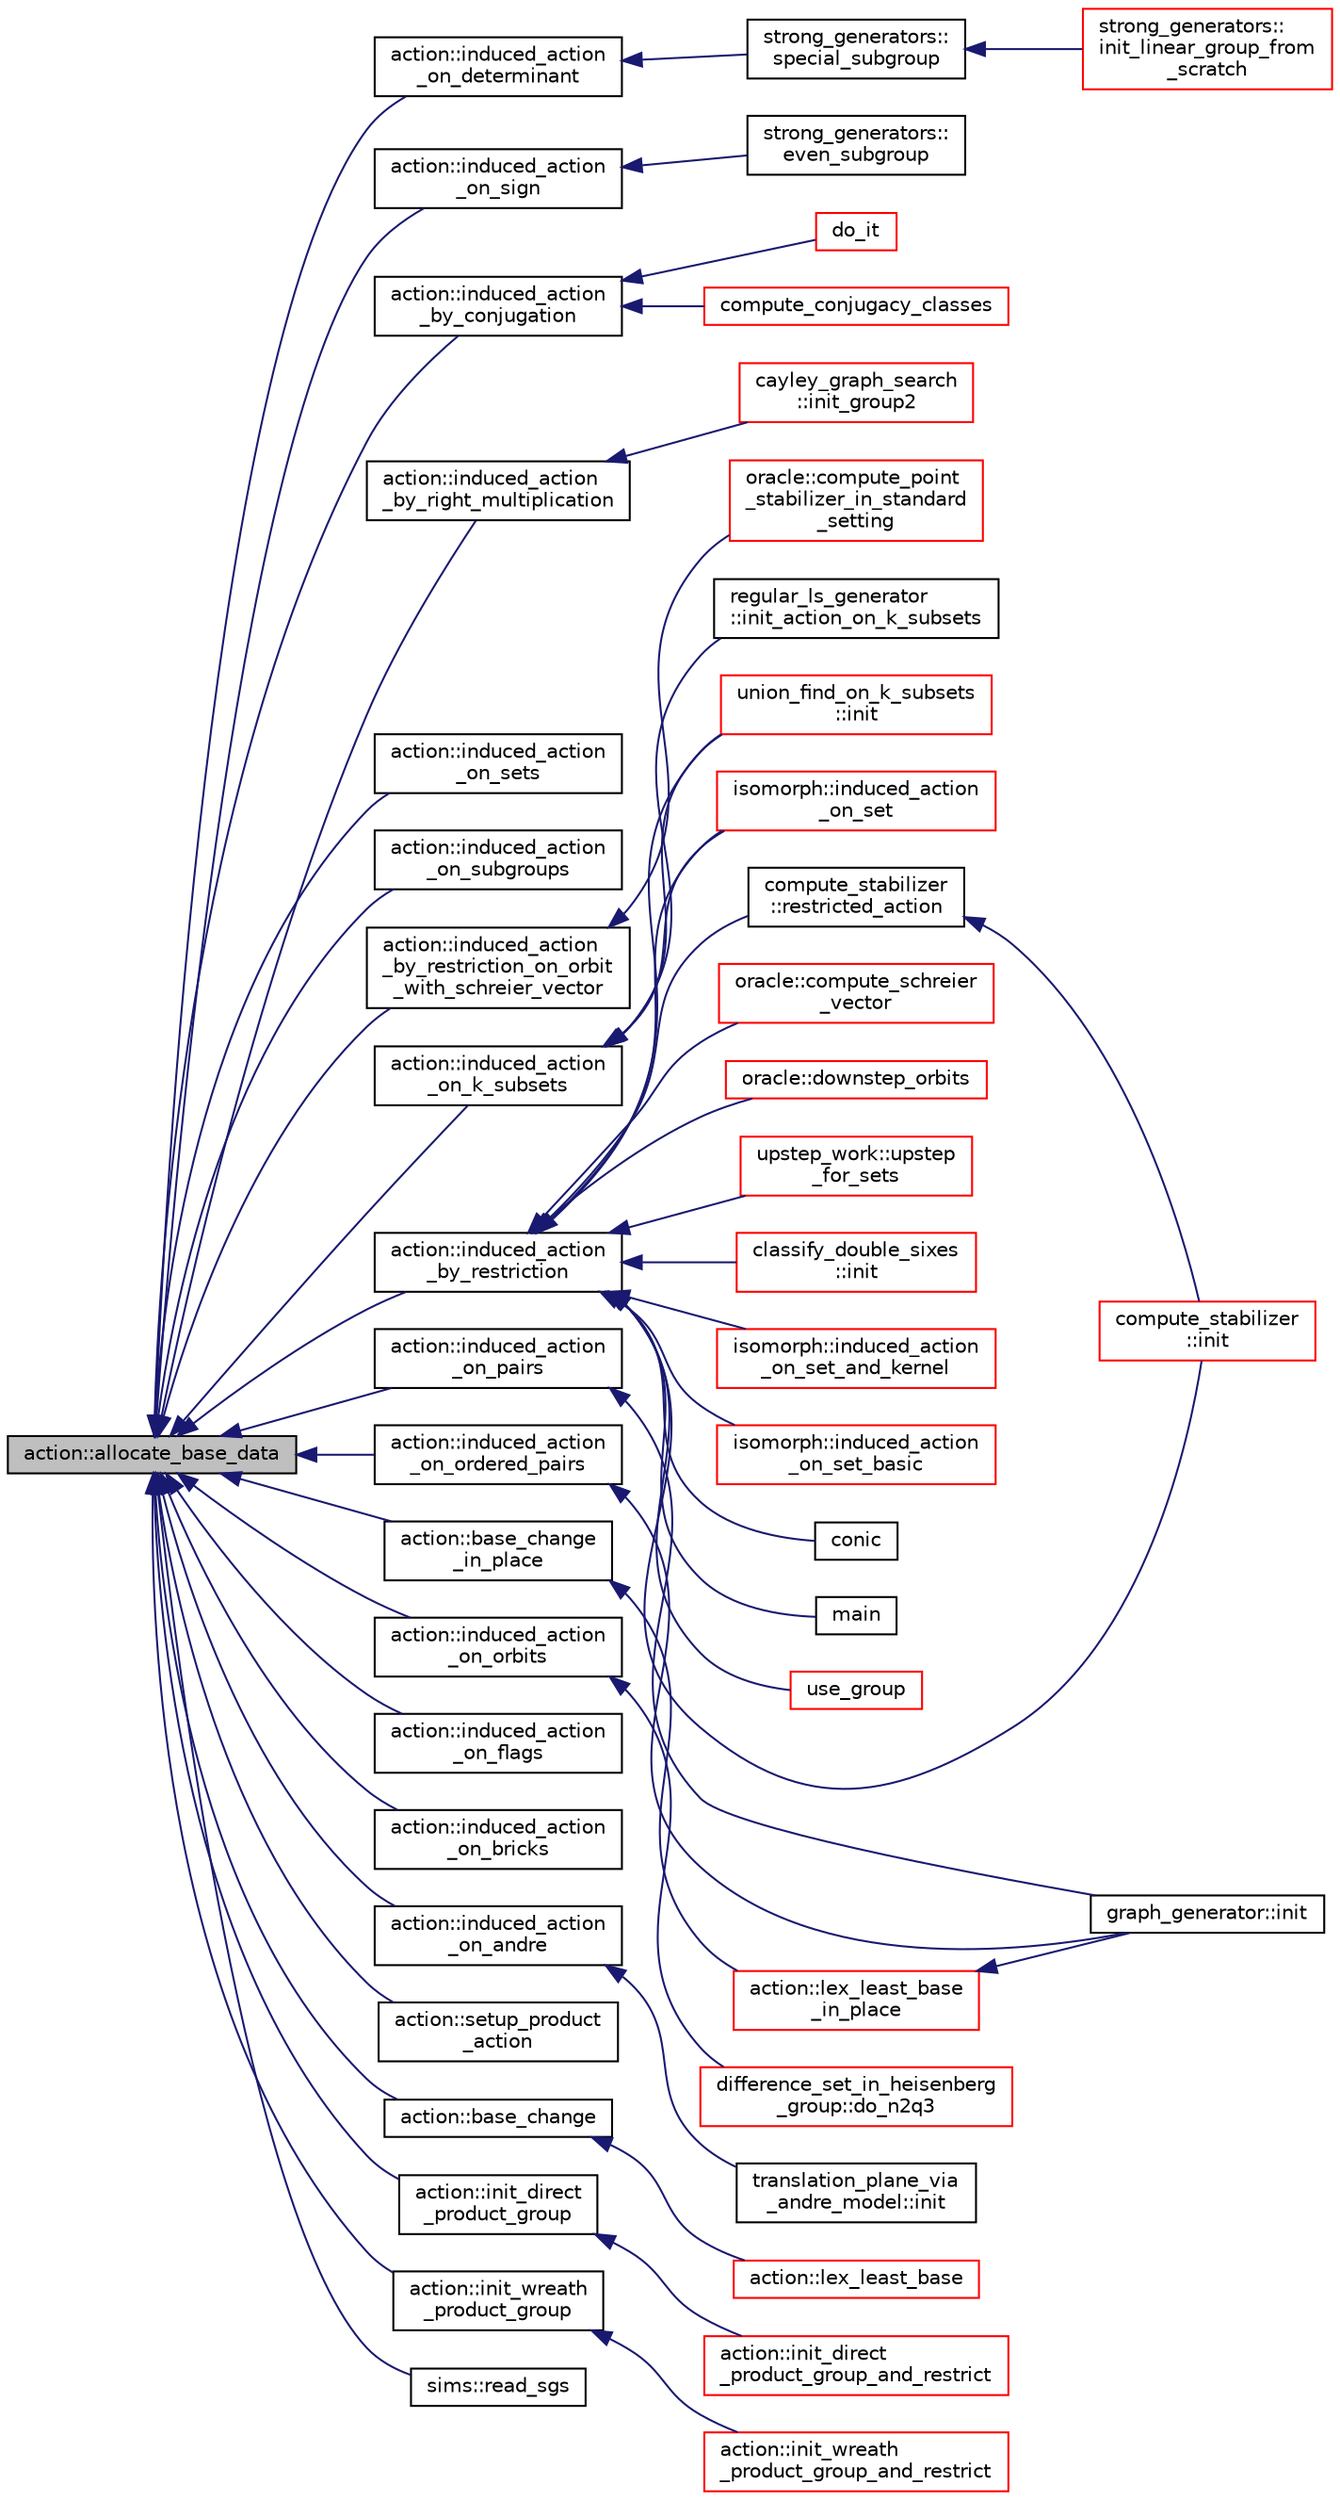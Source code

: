digraph "action::allocate_base_data"
{
  edge [fontname="Helvetica",fontsize="10",labelfontname="Helvetica",labelfontsize="10"];
  node [fontname="Helvetica",fontsize="10",shape=record];
  rankdir="LR";
  Node185 [label="action::allocate_base_data",height=0.2,width=0.4,color="black", fillcolor="grey75", style="filled", fontcolor="black"];
  Node185 -> Node186 [dir="back",color="midnightblue",fontsize="10",style="solid",fontname="Helvetica"];
  Node186 [label="action::induced_action\l_on_determinant",height=0.2,width=0.4,color="black", fillcolor="white", style="filled",URL="$d2/d86/classaction.html#aa6b9d3c2ded2cae185ee31f2200ad0b5"];
  Node186 -> Node187 [dir="back",color="midnightblue",fontsize="10",style="solid",fontname="Helvetica"];
  Node187 [label="strong_generators::\lspecial_subgroup",height=0.2,width=0.4,color="black", fillcolor="white", style="filled",URL="$dc/d09/classstrong__generators.html#a78e9e4d012bb440194e2874c40ca9e29"];
  Node187 -> Node188 [dir="back",color="midnightblue",fontsize="10",style="solid",fontname="Helvetica"];
  Node188 [label="strong_generators::\linit_linear_group_from\l_scratch",height=0.2,width=0.4,color="red", fillcolor="white", style="filled",URL="$dc/d09/classstrong__generators.html#ad47ecfb9c141b65ed6aca34231d5a0d2"];
  Node185 -> Node195 [dir="back",color="midnightblue",fontsize="10",style="solid",fontname="Helvetica"];
  Node195 [label="action::induced_action\l_on_sign",height=0.2,width=0.4,color="black", fillcolor="white", style="filled",URL="$d2/d86/classaction.html#ab17b07971b94eae7c5efa21b33f643f1"];
  Node195 -> Node196 [dir="back",color="midnightblue",fontsize="10",style="solid",fontname="Helvetica"];
  Node196 [label="strong_generators::\leven_subgroup",height=0.2,width=0.4,color="black", fillcolor="white", style="filled",URL="$dc/d09/classstrong__generators.html#a8c1a171968f012ec245b0487a6af66e0"];
  Node185 -> Node197 [dir="back",color="midnightblue",fontsize="10",style="solid",fontname="Helvetica"];
  Node197 [label="action::induced_action\l_by_conjugation",height=0.2,width=0.4,color="black", fillcolor="white", style="filled",URL="$d2/d86/classaction.html#a45fb7703c6acac791acdcde339d21cc2"];
  Node197 -> Node198 [dir="back",color="midnightblue",fontsize="10",style="solid",fontname="Helvetica"];
  Node198 [label="do_it",height=0.2,width=0.4,color="red", fillcolor="white", style="filled",URL="$da/da3/burnside_8_c.html#a6a1ed4d46bdb13e56112f47f0565c25b"];
  Node197 -> Node200 [dir="back",color="midnightblue",fontsize="10",style="solid",fontname="Helvetica"];
  Node200 [label="compute_conjugacy_classes",height=0.2,width=0.4,color="red", fillcolor="white", style="filled",URL="$dc/dd4/group__actions_8h.html#a3a3f311d8e19e481707b3e54dbb35066"];
  Node185 -> Node205 [dir="back",color="midnightblue",fontsize="10",style="solid",fontname="Helvetica"];
  Node205 [label="action::induced_action\l_by_right_multiplication",height=0.2,width=0.4,color="black", fillcolor="white", style="filled",URL="$d2/d86/classaction.html#aafa2818d9d98046507e2754938be0c04"];
  Node205 -> Node206 [dir="back",color="midnightblue",fontsize="10",style="solid",fontname="Helvetica"];
  Node206 [label="cayley_graph_search\l::init_group2",height=0.2,width=0.4,color="red", fillcolor="white", style="filled",URL="$de/dae/classcayley__graph__search.html#ac765646a4795740d7ac0a9407bf35f32"];
  Node185 -> Node210 [dir="back",color="midnightblue",fontsize="10",style="solid",fontname="Helvetica"];
  Node210 [label="action::induced_action\l_on_sets",height=0.2,width=0.4,color="black", fillcolor="white", style="filled",URL="$d2/d86/classaction.html#a09639acee6b88644c103b17050cc32f1"];
  Node185 -> Node211 [dir="back",color="midnightblue",fontsize="10",style="solid",fontname="Helvetica"];
  Node211 [label="action::induced_action\l_on_subgroups",height=0.2,width=0.4,color="black", fillcolor="white", style="filled",URL="$d2/d86/classaction.html#ad0de7ea45a2a73c1b8e0f52ee3ce4610"];
  Node185 -> Node212 [dir="back",color="midnightblue",fontsize="10",style="solid",fontname="Helvetica"];
  Node212 [label="action::induced_action\l_by_restriction_on_orbit\l_with_schreier_vector",height=0.2,width=0.4,color="black", fillcolor="white", style="filled",URL="$d2/d86/classaction.html#ad3ddab72625d9bebe7ac8eaef488cf4c"];
  Node212 -> Node213 [dir="back",color="midnightblue",fontsize="10",style="solid",fontname="Helvetica"];
  Node213 [label="oracle::compute_point\l_stabilizer_in_standard\l_setting",height=0.2,width=0.4,color="red", fillcolor="white", style="filled",URL="$d7/da7/classoracle.html#afa7b2b71cd2ccbb807a740d6e1085982"];
  Node185 -> Node284 [dir="back",color="midnightblue",fontsize="10",style="solid",fontname="Helvetica"];
  Node284 [label="action::induced_action\l_by_restriction",height=0.2,width=0.4,color="black", fillcolor="white", style="filled",URL="$d2/d86/classaction.html#a37c21f74a97c921d882a308370c06357"];
  Node284 -> Node223 [dir="back",color="midnightblue",fontsize="10",style="solid",fontname="Helvetica"];
  Node223 [label="conic",height=0.2,width=0.4,color="black", fillcolor="white", style="filled",URL="$d4/de8/conic_8_c.html#a96def9474b981a9d5831a9b48d85d652"];
  Node284 -> Node285 [dir="back",color="midnightblue",fontsize="10",style="solid",fontname="Helvetica"];
  Node285 [label="main",height=0.2,width=0.4,color="black", fillcolor="white", style="filled",URL="$d5/d0d/apps_2projective__space_2polar_8_c.html#a217dbf8b442f20279ea00b898af96f52"];
  Node284 -> Node248 [dir="back",color="midnightblue",fontsize="10",style="solid",fontname="Helvetica"];
  Node248 [label="use_group",height=0.2,width=0.4,color="red", fillcolor="white", style="filled",URL="$d9/d9f/all__cliques_8_c.html#aba62531e97173264c39afe2c7857af31"];
  Node284 -> Node286 [dir="back",color="midnightblue",fontsize="10",style="solid",fontname="Helvetica"];
  Node286 [label="union_find_on_k_subsets\l::init",height=0.2,width=0.4,color="red", fillcolor="white", style="filled",URL="$d3/d1b/classunion__find__on__k__subsets.html#aad0de310a8e8df1ff78ee2eaf3ec1e54"];
  Node284 -> Node288 [dir="back",color="midnightblue",fontsize="10",style="solid",fontname="Helvetica"];
  Node288 [label="compute_stabilizer\l::init",height=0.2,width=0.4,color="red", fillcolor="white", style="filled",URL="$d8/d30/classcompute__stabilizer.html#a36a1729430f317a65559220a8206a7d7"];
  Node284 -> Node293 [dir="back",color="midnightblue",fontsize="10",style="solid",fontname="Helvetica"];
  Node293 [label="compute_stabilizer\l::restricted_action",height=0.2,width=0.4,color="black", fillcolor="white", style="filled",URL="$d8/d30/classcompute__stabilizer.html#a895df470da0ac14f812c3c4b6f2280b9"];
  Node293 -> Node288 [dir="back",color="midnightblue",fontsize="10",style="solid",fontname="Helvetica"];
  Node284 -> Node294 [dir="back",color="midnightblue",fontsize="10",style="solid",fontname="Helvetica"];
  Node294 [label="oracle::compute_schreier\l_vector",height=0.2,width=0.4,color="red", fillcolor="white", style="filled",URL="$d7/da7/classoracle.html#a1ba7d398b51ed70f89b5ea54adb7b089"];
  Node284 -> Node304 [dir="back",color="midnightblue",fontsize="10",style="solid",fontname="Helvetica"];
  Node304 [label="oracle::downstep_orbits",height=0.2,width=0.4,color="red", fillcolor="white", style="filled",URL="$d7/da7/classoracle.html#a65ea623f3a7b2e3dba4e29638207bc53"];
  Node284 -> Node307 [dir="back",color="midnightblue",fontsize="10",style="solid",fontname="Helvetica"];
  Node307 [label="upstep_work::upstep\l_for_sets",height=0.2,width=0.4,color="red", fillcolor="white", style="filled",URL="$d2/dd6/classupstep__work.html#acbfe3d5e23c38c3dc8f5908e0bc5bf1b"];
  Node284 -> Node308 [dir="back",color="midnightblue",fontsize="10",style="solid",fontname="Helvetica"];
  Node308 [label="classify_double_sixes\l::init",height=0.2,width=0.4,color="red", fillcolor="white", style="filled",URL="$dd/d23/classclassify__double__sixes.html#a8c5c41d5124b35379d626480ff225f7b"];
  Node284 -> Node310 [dir="back",color="midnightblue",fontsize="10",style="solid",fontname="Helvetica"];
  Node310 [label="isomorph::induced_action\l_on_set_and_kernel",height=0.2,width=0.4,color="red", fillcolor="white", style="filled",URL="$d3/d5f/classisomorph.html#a77563cca300ed45768afe24ce54d453a"];
  Node284 -> Node312 [dir="back",color="midnightblue",fontsize="10",style="solid",fontname="Helvetica"];
  Node312 [label="isomorph::induced_action\l_on_set_basic",height=0.2,width=0.4,color="red", fillcolor="white", style="filled",URL="$d3/d5f/classisomorph.html#a4cf1c7b7d6691e4b864d1b900a5383b8"];
  Node284 -> Node315 [dir="back",color="midnightblue",fontsize="10",style="solid",fontname="Helvetica"];
  Node315 [label="isomorph::induced_action\l_on_set",height=0.2,width=0.4,color="red", fillcolor="white", style="filled",URL="$d3/d5f/classisomorph.html#a66a62f79a0f877b889ec5bd0c79392f1"];
  Node185 -> Node325 [dir="back",color="midnightblue",fontsize="10",style="solid",fontname="Helvetica"];
  Node325 [label="action::induced_action\l_on_pairs",height=0.2,width=0.4,color="black", fillcolor="white", style="filled",URL="$d2/d86/classaction.html#a4b01c7b3cc749218e9dbd84b9fed90b3"];
  Node325 -> Node326 [dir="back",color="midnightblue",fontsize="10",style="solid",fontname="Helvetica"];
  Node326 [label="graph_generator::init",height=0.2,width=0.4,color="black", fillcolor="white", style="filled",URL="$d9/d91/classgraph__generator.html#acd2ec07214d869173eb1c9ffb3ec0312"];
  Node185 -> Node327 [dir="back",color="midnightblue",fontsize="10",style="solid",fontname="Helvetica"];
  Node327 [label="action::induced_action\l_on_ordered_pairs",height=0.2,width=0.4,color="black", fillcolor="white", style="filled",URL="$d2/d86/classaction.html#ad290e0cc115881e0b9ddab7f7071975e"];
  Node327 -> Node326 [dir="back",color="midnightblue",fontsize="10",style="solid",fontname="Helvetica"];
  Node185 -> Node328 [dir="back",color="midnightblue",fontsize="10",style="solid",fontname="Helvetica"];
  Node328 [label="action::induced_action\l_on_k_subsets",height=0.2,width=0.4,color="black", fillcolor="white", style="filled",URL="$d2/d86/classaction.html#a2eb6058853cffc4c099099e07ecbe612"];
  Node328 -> Node329 [dir="back",color="midnightblue",fontsize="10",style="solid",fontname="Helvetica"];
  Node329 [label="regular_ls_generator\l::init_action_on_k_subsets",height=0.2,width=0.4,color="black", fillcolor="white", style="filled",URL="$d2/dd8/classregular__ls__generator.html#a376756328833fe79990f30dd77f66b38"];
  Node328 -> Node286 [dir="back",color="midnightblue",fontsize="10",style="solid",fontname="Helvetica"];
  Node328 -> Node315 [dir="back",color="midnightblue",fontsize="10",style="solid",fontname="Helvetica"];
  Node185 -> Node330 [dir="back",color="midnightblue",fontsize="10",style="solid",fontname="Helvetica"];
  Node330 [label="action::induced_action\l_on_orbits",height=0.2,width=0.4,color="black", fillcolor="white", style="filled",URL="$d2/d86/classaction.html#a875913e4919877fe3dcae039ce44d7d8"];
  Node330 -> Node331 [dir="back",color="midnightblue",fontsize="10",style="solid",fontname="Helvetica"];
  Node331 [label="difference_set_in_heisenberg\l_group::do_n2q3",height=0.2,width=0.4,color="red", fillcolor="white", style="filled",URL="$de/d8a/classdifference__set__in__heisenberg__group.html#aca82ff116dd5d17cfbb311e809b6d023"];
  Node185 -> Node334 [dir="back",color="midnightblue",fontsize="10",style="solid",fontname="Helvetica"];
  Node334 [label="action::induced_action\l_on_flags",height=0.2,width=0.4,color="black", fillcolor="white", style="filled",URL="$d2/d86/classaction.html#afb1ac2fda2a79462e38c133330982341"];
  Node185 -> Node335 [dir="back",color="midnightblue",fontsize="10",style="solid",fontname="Helvetica"];
  Node335 [label="action::induced_action\l_on_bricks",height=0.2,width=0.4,color="black", fillcolor="white", style="filled",URL="$d2/d86/classaction.html#a71c71472fda2eefb125cd852d5feb306"];
  Node185 -> Node336 [dir="back",color="midnightblue",fontsize="10",style="solid",fontname="Helvetica"];
  Node336 [label="action::induced_action\l_on_andre",height=0.2,width=0.4,color="black", fillcolor="white", style="filled",URL="$d2/d86/classaction.html#a917efe5d7ae49b86dbf397540939fea4"];
  Node336 -> Node337 [dir="back",color="midnightblue",fontsize="10",style="solid",fontname="Helvetica"];
  Node337 [label="translation_plane_via\l_andre_model::init",height=0.2,width=0.4,color="black", fillcolor="white", style="filled",URL="$d1/dcc/classtranslation__plane__via__andre__model.html#adb424599de168ade331979a9218ee07b"];
  Node185 -> Node338 [dir="back",color="midnightblue",fontsize="10",style="solid",fontname="Helvetica"];
  Node338 [label="action::setup_product\l_action",height=0.2,width=0.4,color="black", fillcolor="white", style="filled",URL="$d2/d86/classaction.html#a35c717fb546189c007a89bb7b133e2f6"];
  Node185 -> Node339 [dir="back",color="midnightblue",fontsize="10",style="solid",fontname="Helvetica"];
  Node339 [label="action::base_change\l_in_place",height=0.2,width=0.4,color="black", fillcolor="white", style="filled",URL="$d2/d86/classaction.html#a035960aa89ff1aec59f868c15fc63d50"];
  Node339 -> Node340 [dir="back",color="midnightblue",fontsize="10",style="solid",fontname="Helvetica"];
  Node340 [label="action::lex_least_base\l_in_place",height=0.2,width=0.4,color="red", fillcolor="white", style="filled",URL="$d2/d86/classaction.html#a24c460a91daf89ab1994a4160623ccb4"];
  Node340 -> Node326 [dir="back",color="midnightblue",fontsize="10",style="solid",fontname="Helvetica"];
  Node185 -> Node347 [dir="back",color="midnightblue",fontsize="10",style="solid",fontname="Helvetica"];
  Node347 [label="action::base_change",height=0.2,width=0.4,color="black", fillcolor="white", style="filled",URL="$d2/d86/classaction.html#a1cab1a81da804692affaf9b7060c90f6"];
  Node347 -> Node348 [dir="back",color="midnightblue",fontsize="10",style="solid",fontname="Helvetica"];
  Node348 [label="action::lex_least_base",height=0.2,width=0.4,color="red", fillcolor="white", style="filled",URL="$d2/d86/classaction.html#a9a2ef76acebb468140a74f3a6af8eb88"];
  Node185 -> Node375 [dir="back",color="midnightblue",fontsize="10",style="solid",fontname="Helvetica"];
  Node375 [label="action::init_direct\l_product_group",height=0.2,width=0.4,color="black", fillcolor="white", style="filled",URL="$d2/d86/classaction.html#ae28dd34a1b9706531f7b25af17b4809e"];
  Node375 -> Node376 [dir="back",color="midnightblue",fontsize="10",style="solid",fontname="Helvetica"];
  Node376 [label="action::init_direct\l_product_group_and_restrict",height=0.2,width=0.4,color="red", fillcolor="white", style="filled",URL="$d2/d86/classaction.html#a60a5555ea83770fd9994274efc9c328e"];
  Node185 -> Node378 [dir="back",color="midnightblue",fontsize="10",style="solid",fontname="Helvetica"];
  Node378 [label="action::init_wreath\l_product_group",height=0.2,width=0.4,color="black", fillcolor="white", style="filled",URL="$d2/d86/classaction.html#a29d8425b266eff98677406f084ee3f86"];
  Node378 -> Node379 [dir="back",color="midnightblue",fontsize="10",style="solid",fontname="Helvetica"];
  Node379 [label="action::init_wreath\l_product_group_and_restrict",height=0.2,width=0.4,color="red", fillcolor="white", style="filled",URL="$d2/d86/classaction.html#a5ea78557093c987967e7b8162fabbf72"];
  Node185 -> Node381 [dir="back",color="midnightblue",fontsize="10",style="solid",fontname="Helvetica"];
  Node381 [label="sims::read_sgs",height=0.2,width=0.4,color="black", fillcolor="white", style="filled",URL="$d9/df3/classsims.html#acc819864b418090e81b8a060cdc384df"];
}
